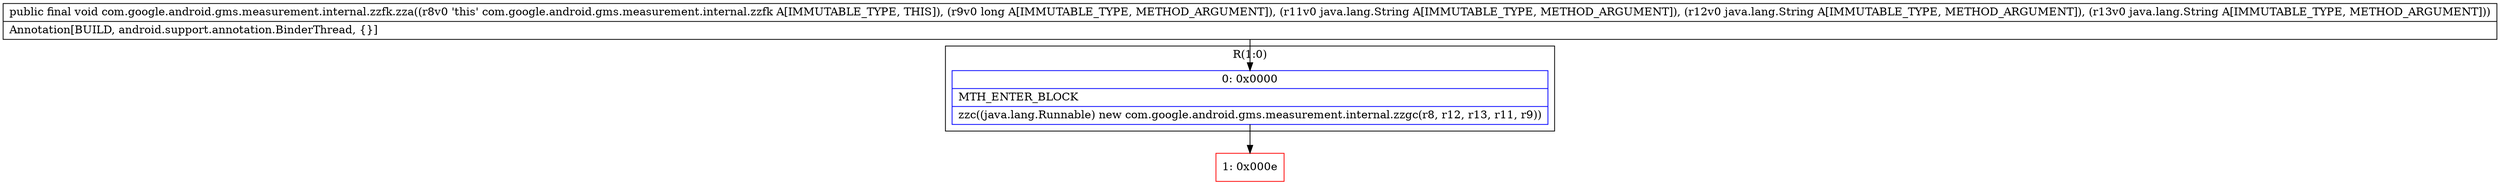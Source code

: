 digraph "CFG forcom.google.android.gms.measurement.internal.zzfk.zza(JLjava\/lang\/String;Ljava\/lang\/String;Ljava\/lang\/String;)V" {
subgraph cluster_Region_2040167761 {
label = "R(1:0)";
node [shape=record,color=blue];
Node_0 [shape=record,label="{0\:\ 0x0000|MTH_ENTER_BLOCK\l|zzc((java.lang.Runnable) new com.google.android.gms.measurement.internal.zzgc(r8, r12, r13, r11, r9))\l}"];
}
Node_1 [shape=record,color=red,label="{1\:\ 0x000e}"];
MethodNode[shape=record,label="{public final void com.google.android.gms.measurement.internal.zzfk.zza((r8v0 'this' com.google.android.gms.measurement.internal.zzfk A[IMMUTABLE_TYPE, THIS]), (r9v0 long A[IMMUTABLE_TYPE, METHOD_ARGUMENT]), (r11v0 java.lang.String A[IMMUTABLE_TYPE, METHOD_ARGUMENT]), (r12v0 java.lang.String A[IMMUTABLE_TYPE, METHOD_ARGUMENT]), (r13v0 java.lang.String A[IMMUTABLE_TYPE, METHOD_ARGUMENT]))  | Annotation[BUILD, android.support.annotation.BinderThread, \{\}]\l}"];
MethodNode -> Node_0;
Node_0 -> Node_1;
}

